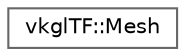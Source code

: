 digraph "Graphical Class Hierarchy"
{
 // LATEX_PDF_SIZE
  bgcolor="transparent";
  edge [fontname=Helvetica,fontsize=10,labelfontname=Helvetica,labelfontsize=10];
  node [fontname=Helvetica,fontsize=10,shape=box,height=0.2,width=0.4];
  rankdir="LR";
  Node0 [id="Node000000",label="vkglTF::Mesh",height=0.2,width=0.4,color="grey40", fillcolor="white", style="filled",URL="$structvkgl_t_f_1_1_mesh.html",tooltip=" "];
}
